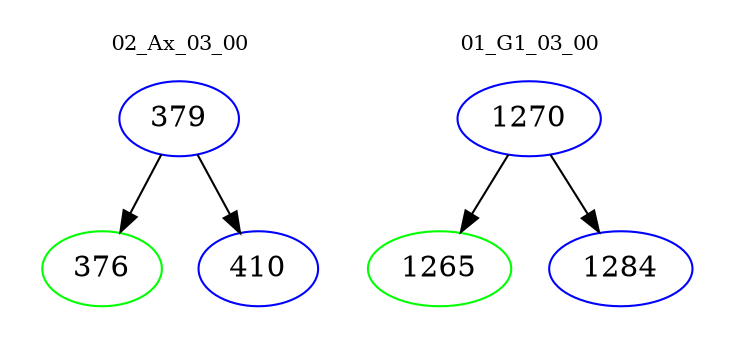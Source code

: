 digraph{
subgraph cluster_0 {
color = white
label = "02_Ax_03_00";
fontsize=10;
T0_379 [label="379", color="blue"]
T0_379 -> T0_376 [color="black"]
T0_376 [label="376", color="green"]
T0_379 -> T0_410 [color="black"]
T0_410 [label="410", color="blue"]
}
subgraph cluster_1 {
color = white
label = "01_G1_03_00";
fontsize=10;
T1_1270 [label="1270", color="blue"]
T1_1270 -> T1_1265 [color="black"]
T1_1265 [label="1265", color="green"]
T1_1270 -> T1_1284 [color="black"]
T1_1284 [label="1284", color="blue"]
}
}
